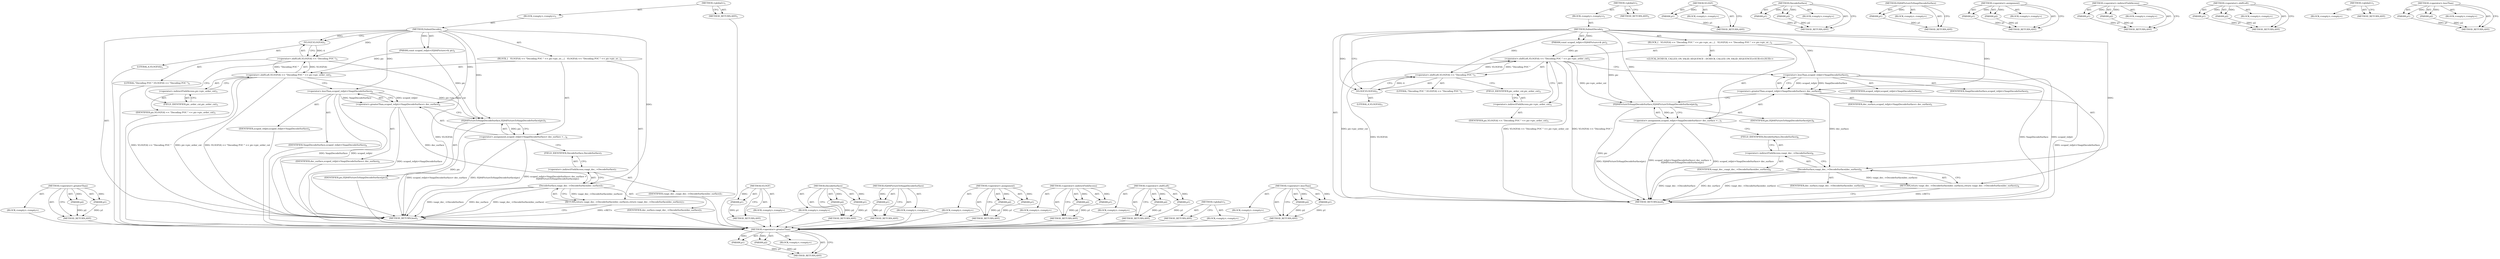 digraph "&lt;operator&gt;.lessThan" {
vulnerable_75 [label=<(METHOD,&lt;operator&gt;.greaterThan)>];
vulnerable_76 [label=<(PARAM,p1)>];
vulnerable_77 [label=<(PARAM,p2)>];
vulnerable_78 [label=<(BLOCK,&lt;empty&gt;,&lt;empty&gt;)>];
vulnerable_79 [label=<(METHOD_RETURN,ANY)>];
vulnerable_6 [label=<(METHOD,&lt;global&gt;)<SUB>1</SUB>>];
vulnerable_7 [label=<(BLOCK,&lt;empty&gt;,&lt;empty&gt;)<SUB>1</SUB>>];
vulnerable_8 [label=<(METHOD,SubmitDecode)<SUB>1</SUB>>];
vulnerable_9 [label=<(PARAM,const scoped_refptr&lt;H264Picture&gt;&amp; pic)<SUB>2</SUB>>];
vulnerable_10 [label=<(BLOCK,{
   VLOGF(4) &lt;&lt; &quot;Decoding POC &quot; &lt;&lt; pic-&gt;pic_or...,{
   VLOGF(4) &lt;&lt; &quot;Decoding POC &quot; &lt;&lt; pic-&gt;pic_or...)<SUB>2</SUB>>];
vulnerable_11 [label=<(&lt;operator&gt;.shiftLeft,VLOGF(4) &lt;&lt; &quot;Decoding POC &quot; &lt;&lt; pic-&gt;pic_order_cnt)<SUB>3</SUB>>];
vulnerable_12 [label=<(&lt;operator&gt;.shiftLeft,VLOGF(4) &lt;&lt; &quot;Decoding POC &quot;)<SUB>3</SUB>>];
vulnerable_13 [label=<(VLOGF,VLOGF(4))<SUB>3</SUB>>];
vulnerable_14 [label=<(LITERAL,4,VLOGF(4))<SUB>3</SUB>>];
vulnerable_15 [label=<(LITERAL,&quot;Decoding POC &quot;,VLOGF(4) &lt;&lt; &quot;Decoding POC &quot;)<SUB>3</SUB>>];
vulnerable_16 [label=<(&lt;operator&gt;.indirectFieldAccess,pic-&gt;pic_order_cnt)<SUB>3</SUB>>];
vulnerable_17 [label=<(IDENTIFIER,pic,VLOGF(4) &lt;&lt; &quot;Decoding POC &quot; &lt;&lt; pic-&gt;pic_order_cnt)<SUB>3</SUB>>];
vulnerable_18 [label=<(FIELD_IDENTIFIER,pic_order_cnt,pic_order_cnt)<SUB>3</SUB>>];
vulnerable_19 [label=<(&lt;operator&gt;.assignment,scoped_refptr&lt;VaapiDecodeSurface&gt; dec_surface =...)<SUB>4</SUB>>];
vulnerable_20 [label=<(&lt;operator&gt;.greaterThan,scoped_refptr&lt;VaapiDecodeSurface&gt; dec_surface)<SUB>4</SUB>>];
vulnerable_21 [label=<(&lt;operator&gt;.lessThan,scoped_refptr&lt;VaapiDecodeSurface)<SUB>4</SUB>>];
vulnerable_22 [label=<(IDENTIFIER,scoped_refptr,scoped_refptr&lt;VaapiDecodeSurface)<SUB>4</SUB>>];
vulnerable_23 [label=<(IDENTIFIER,VaapiDecodeSurface,scoped_refptr&lt;VaapiDecodeSurface)<SUB>4</SUB>>];
vulnerable_24 [label=<(IDENTIFIER,dec_surface,scoped_refptr&lt;VaapiDecodeSurface&gt; dec_surface)<SUB>4</SUB>>];
vulnerable_25 [label=<(H264PictureToVaapiDecodeSurface,H264PictureToVaapiDecodeSurface(pic))<SUB>5</SUB>>];
vulnerable_26 [label=<(IDENTIFIER,pic,H264PictureToVaapiDecodeSurface(pic))<SUB>5</SUB>>];
vulnerable_27 [label=<(RETURN,return vaapi_dec_-&gt;DecodeSurface(dec_surface);,return vaapi_dec_-&gt;DecodeSurface(dec_surface);)<SUB>7</SUB>>];
vulnerable_28 [label=<(DecodeSurface,vaapi_dec_-&gt;DecodeSurface(dec_surface))<SUB>7</SUB>>];
vulnerable_29 [label=<(&lt;operator&gt;.indirectFieldAccess,vaapi_dec_-&gt;DecodeSurface)<SUB>7</SUB>>];
vulnerable_30 [label=<(IDENTIFIER,vaapi_dec_,vaapi_dec_-&gt;DecodeSurface(dec_surface))<SUB>7</SUB>>];
vulnerable_31 [label=<(FIELD_IDENTIFIER,DecodeSurface,DecodeSurface)<SUB>7</SUB>>];
vulnerable_32 [label=<(IDENTIFIER,dec_surface,vaapi_dec_-&gt;DecodeSurface(dec_surface))<SUB>7</SUB>>];
vulnerable_33 [label=<(METHOD_RETURN,bool)<SUB>1</SUB>>];
vulnerable_35 [label=<(METHOD_RETURN,ANY)<SUB>1</SUB>>];
vulnerable_61 [label=<(METHOD,VLOGF)>];
vulnerable_62 [label=<(PARAM,p1)>];
vulnerable_63 [label=<(BLOCK,&lt;empty&gt;,&lt;empty&gt;)>];
vulnerable_64 [label=<(METHOD_RETURN,ANY)>];
vulnerable_89 [label=<(METHOD,DecodeSurface)>];
vulnerable_90 [label=<(PARAM,p1)>];
vulnerable_91 [label=<(PARAM,p2)>];
vulnerable_92 [label=<(BLOCK,&lt;empty&gt;,&lt;empty&gt;)>];
vulnerable_93 [label=<(METHOD_RETURN,ANY)>];
vulnerable_85 [label=<(METHOD,H264PictureToVaapiDecodeSurface)>];
vulnerable_86 [label=<(PARAM,p1)>];
vulnerable_87 [label=<(BLOCK,&lt;empty&gt;,&lt;empty&gt;)>];
vulnerable_88 [label=<(METHOD_RETURN,ANY)>];
vulnerable_70 [label=<(METHOD,&lt;operator&gt;.assignment)>];
vulnerable_71 [label=<(PARAM,p1)>];
vulnerable_72 [label=<(PARAM,p2)>];
vulnerable_73 [label=<(BLOCK,&lt;empty&gt;,&lt;empty&gt;)>];
vulnerable_74 [label=<(METHOD_RETURN,ANY)>];
vulnerable_65 [label=<(METHOD,&lt;operator&gt;.indirectFieldAccess)>];
vulnerable_66 [label=<(PARAM,p1)>];
vulnerable_67 [label=<(PARAM,p2)>];
vulnerable_68 [label=<(BLOCK,&lt;empty&gt;,&lt;empty&gt;)>];
vulnerable_69 [label=<(METHOD_RETURN,ANY)>];
vulnerable_56 [label=<(METHOD,&lt;operator&gt;.shiftLeft)>];
vulnerable_57 [label=<(PARAM,p1)>];
vulnerable_58 [label=<(PARAM,p2)>];
vulnerable_59 [label=<(BLOCK,&lt;empty&gt;,&lt;empty&gt;)>];
vulnerable_60 [label=<(METHOD_RETURN,ANY)>];
vulnerable_50 [label=<(METHOD,&lt;global&gt;)<SUB>1</SUB>>];
vulnerable_51 [label=<(BLOCK,&lt;empty&gt;,&lt;empty&gt;)>];
vulnerable_52 [label=<(METHOD_RETURN,ANY)>];
vulnerable_80 [label=<(METHOD,&lt;operator&gt;.lessThan)>];
vulnerable_81 [label=<(PARAM,p1)>];
vulnerable_82 [label=<(PARAM,p2)>];
vulnerable_83 [label=<(BLOCK,&lt;empty&gt;,&lt;empty&gt;)>];
vulnerable_84 [label=<(METHOD_RETURN,ANY)>];
fixed_78 [label=<(METHOD,&lt;operator&gt;.greaterThan)>];
fixed_79 [label=<(PARAM,p1)>];
fixed_80 [label=<(PARAM,p2)>];
fixed_81 [label=<(BLOCK,&lt;empty&gt;,&lt;empty&gt;)>];
fixed_82 [label=<(METHOD_RETURN,ANY)>];
fixed_6 [label=<(METHOD,&lt;global&gt;)<SUB>1</SUB>>];
fixed_7 [label=<(BLOCK,&lt;empty&gt;,&lt;empty&gt;)<SUB>1</SUB>>];
fixed_8 [label=<(METHOD,SubmitDecode)<SUB>1</SUB>>];
fixed_9 [label=<(PARAM,const scoped_refptr&lt;H264Picture&gt;&amp; pic)<SUB>2</SUB>>];
fixed_10 [label=<(BLOCK,{
   VLOGF(4) &lt;&lt; &quot;Decoding POC &quot; &lt;&lt; pic-&gt;pic_or...,{
   VLOGF(4) &lt;&lt; &quot;Decoding POC &quot; &lt;&lt; pic-&gt;pic_or...)<SUB>2</SUB>>];
fixed_11 [label=<(&lt;operator&gt;.shiftLeft,VLOGF(4) &lt;&lt; &quot;Decoding POC &quot; &lt;&lt; pic-&gt;pic_order_cnt)<SUB>3</SUB>>];
fixed_12 [label=<(&lt;operator&gt;.shiftLeft,VLOGF(4) &lt;&lt; &quot;Decoding POC &quot;)<SUB>3</SUB>>];
fixed_13 [label=<(VLOGF,VLOGF(4))<SUB>3</SUB>>];
fixed_14 [label=<(LITERAL,4,VLOGF(4))<SUB>3</SUB>>];
fixed_15 [label=<(LITERAL,&quot;Decoding POC &quot;,VLOGF(4) &lt;&lt; &quot;Decoding POC &quot;)<SUB>3</SUB>>];
fixed_16 [label=<(&lt;operator&gt;.indirectFieldAccess,pic-&gt;pic_order_cnt)<SUB>3</SUB>>];
fixed_17 [label=<(IDENTIFIER,pic,VLOGF(4) &lt;&lt; &quot;Decoding POC &quot; &lt;&lt; pic-&gt;pic_order_cnt)<SUB>3</SUB>>];
fixed_18 [label=<(FIELD_IDENTIFIER,pic_order_cnt,pic_order_cnt)<SUB>3</SUB>>];
fixed_19 [label="<(LOCAL,DCHECK_CALLED_ON_VALID_SEQUENCE : DCHECK_CALLED_ON_VALID_SEQUENCE)<SUB>4</SUB>>"];
fixed_20 [label=<(&lt;operator&gt;.assignment,scoped_refptr&lt;VaapiDecodeSurface&gt; dec_surface =...)<SUB>5</SUB>>];
fixed_21 [label=<(&lt;operator&gt;.greaterThan,scoped_refptr&lt;VaapiDecodeSurface&gt; dec_surface)<SUB>5</SUB>>];
fixed_22 [label=<(&lt;operator&gt;.lessThan,scoped_refptr&lt;VaapiDecodeSurface)<SUB>5</SUB>>];
fixed_23 [label=<(IDENTIFIER,scoped_refptr,scoped_refptr&lt;VaapiDecodeSurface)<SUB>5</SUB>>];
fixed_24 [label=<(IDENTIFIER,VaapiDecodeSurface,scoped_refptr&lt;VaapiDecodeSurface)<SUB>5</SUB>>];
fixed_25 [label=<(IDENTIFIER,dec_surface,scoped_refptr&lt;VaapiDecodeSurface&gt; dec_surface)<SUB>5</SUB>>];
fixed_26 [label=<(H264PictureToVaapiDecodeSurface,H264PictureToVaapiDecodeSurface(pic))<SUB>6</SUB>>];
fixed_27 [label=<(IDENTIFIER,pic,H264PictureToVaapiDecodeSurface(pic))<SUB>6</SUB>>];
fixed_28 [label=<(RETURN,return vaapi_dec_-&gt;DecodeSurface(dec_surface);,return vaapi_dec_-&gt;DecodeSurface(dec_surface);)<SUB>8</SUB>>];
fixed_29 [label=<(DecodeSurface,vaapi_dec_-&gt;DecodeSurface(dec_surface))<SUB>8</SUB>>];
fixed_30 [label=<(&lt;operator&gt;.indirectFieldAccess,vaapi_dec_-&gt;DecodeSurface)<SUB>8</SUB>>];
fixed_31 [label=<(IDENTIFIER,vaapi_dec_,vaapi_dec_-&gt;DecodeSurface(dec_surface))<SUB>8</SUB>>];
fixed_32 [label=<(FIELD_IDENTIFIER,DecodeSurface,DecodeSurface)<SUB>8</SUB>>];
fixed_33 [label=<(IDENTIFIER,dec_surface,vaapi_dec_-&gt;DecodeSurface(dec_surface))<SUB>8</SUB>>];
fixed_34 [label=<(METHOD_RETURN,bool)<SUB>1</SUB>>];
fixed_36 [label=<(METHOD_RETURN,ANY)<SUB>1</SUB>>];
fixed_64 [label=<(METHOD,VLOGF)>];
fixed_65 [label=<(PARAM,p1)>];
fixed_66 [label=<(BLOCK,&lt;empty&gt;,&lt;empty&gt;)>];
fixed_67 [label=<(METHOD_RETURN,ANY)>];
fixed_92 [label=<(METHOD,DecodeSurface)>];
fixed_93 [label=<(PARAM,p1)>];
fixed_94 [label=<(PARAM,p2)>];
fixed_95 [label=<(BLOCK,&lt;empty&gt;,&lt;empty&gt;)>];
fixed_96 [label=<(METHOD_RETURN,ANY)>];
fixed_88 [label=<(METHOD,H264PictureToVaapiDecodeSurface)>];
fixed_89 [label=<(PARAM,p1)>];
fixed_90 [label=<(BLOCK,&lt;empty&gt;,&lt;empty&gt;)>];
fixed_91 [label=<(METHOD_RETURN,ANY)>];
fixed_73 [label=<(METHOD,&lt;operator&gt;.assignment)>];
fixed_74 [label=<(PARAM,p1)>];
fixed_75 [label=<(PARAM,p2)>];
fixed_76 [label=<(BLOCK,&lt;empty&gt;,&lt;empty&gt;)>];
fixed_77 [label=<(METHOD_RETURN,ANY)>];
fixed_68 [label=<(METHOD,&lt;operator&gt;.indirectFieldAccess)>];
fixed_69 [label=<(PARAM,p1)>];
fixed_70 [label=<(PARAM,p2)>];
fixed_71 [label=<(BLOCK,&lt;empty&gt;,&lt;empty&gt;)>];
fixed_72 [label=<(METHOD_RETURN,ANY)>];
fixed_59 [label=<(METHOD,&lt;operator&gt;.shiftLeft)>];
fixed_60 [label=<(PARAM,p1)>];
fixed_61 [label=<(PARAM,p2)>];
fixed_62 [label=<(BLOCK,&lt;empty&gt;,&lt;empty&gt;)>];
fixed_63 [label=<(METHOD_RETURN,ANY)>];
fixed_53 [label=<(METHOD,&lt;global&gt;)<SUB>1</SUB>>];
fixed_54 [label=<(BLOCK,&lt;empty&gt;,&lt;empty&gt;)>];
fixed_55 [label=<(METHOD_RETURN,ANY)>];
fixed_83 [label=<(METHOD,&lt;operator&gt;.lessThan)>];
fixed_84 [label=<(PARAM,p1)>];
fixed_85 [label=<(PARAM,p2)>];
fixed_86 [label=<(BLOCK,&lt;empty&gt;,&lt;empty&gt;)>];
fixed_87 [label=<(METHOD_RETURN,ANY)>];
vulnerable_75 -> vulnerable_76  [key=0, label="AST: "];
vulnerable_75 -> vulnerable_76  [key=1, label="DDG: "];
vulnerable_75 -> vulnerable_78  [key=0, label="AST: "];
vulnerable_75 -> vulnerable_77  [key=0, label="AST: "];
vulnerable_75 -> vulnerable_77  [key=1, label="DDG: "];
vulnerable_75 -> vulnerable_79  [key=0, label="AST: "];
vulnerable_75 -> vulnerable_79  [key=1, label="CFG: "];
vulnerable_76 -> vulnerable_79  [key=0, label="DDG: p1"];
vulnerable_77 -> vulnerable_79  [key=0, label="DDG: p2"];
vulnerable_78 -> fixed_78  [key=0];
vulnerable_79 -> fixed_78  [key=0];
vulnerable_6 -> vulnerable_7  [key=0, label="AST: "];
vulnerable_6 -> vulnerable_35  [key=0, label="AST: "];
vulnerable_6 -> vulnerable_35  [key=1, label="CFG: "];
vulnerable_7 -> vulnerable_8  [key=0, label="AST: "];
vulnerable_8 -> vulnerable_9  [key=0, label="AST: "];
vulnerable_8 -> vulnerable_9  [key=1, label="DDG: "];
vulnerable_8 -> vulnerable_10  [key=0, label="AST: "];
vulnerable_8 -> vulnerable_33  [key=0, label="AST: "];
vulnerable_8 -> vulnerable_13  [key=0, label="CFG: "];
vulnerable_8 -> vulnerable_13  [key=1, label="DDG: "];
vulnerable_8 -> vulnerable_12  [key=0, label="DDG: "];
vulnerable_8 -> vulnerable_20  [key=0, label="DDG: "];
vulnerable_8 -> vulnerable_25  [key=0, label="DDG: "];
vulnerable_8 -> vulnerable_28  [key=0, label="DDG: "];
vulnerable_8 -> vulnerable_21  [key=0, label="DDG: "];
vulnerable_9 -> vulnerable_11  [key=0, label="DDG: pic"];
vulnerable_9 -> vulnerable_25  [key=0, label="DDG: pic"];
vulnerable_10 -> vulnerable_11  [key=0, label="AST: "];
vulnerable_10 -> vulnerable_19  [key=0, label="AST: "];
vulnerable_10 -> vulnerable_27  [key=0, label="AST: "];
vulnerable_11 -> vulnerable_12  [key=0, label="AST: "];
vulnerable_11 -> vulnerable_16  [key=0, label="AST: "];
vulnerable_11 -> vulnerable_21  [key=0, label="CFG: "];
vulnerable_11 -> vulnerable_33  [key=0, label="DDG: VLOGF(4) &lt;&lt; &quot;Decoding POC &quot;"];
vulnerable_11 -> vulnerable_33  [key=1, label="DDG: pic-&gt;pic_order_cnt"];
vulnerable_11 -> vulnerable_33  [key=2, label="DDG: VLOGF(4) &lt;&lt; &quot;Decoding POC &quot; &lt;&lt; pic-&gt;pic_order_cnt"];
vulnerable_11 -> vulnerable_25  [key=0, label="DDG: pic-&gt;pic_order_cnt"];
vulnerable_12 -> vulnerable_13  [key=0, label="AST: "];
vulnerable_12 -> vulnerable_15  [key=0, label="AST: "];
vulnerable_12 -> vulnerable_18  [key=0, label="CFG: "];
vulnerable_12 -> vulnerable_33  [key=0, label="DDG: VLOGF(4)"];
vulnerable_12 -> vulnerable_11  [key=0, label="DDG: VLOGF(4)"];
vulnerable_12 -> vulnerable_11  [key=1, label="DDG: &quot;Decoding POC &quot;"];
vulnerable_13 -> vulnerable_14  [key=0, label="AST: "];
vulnerable_13 -> vulnerable_12  [key=0, label="CFG: "];
vulnerable_13 -> vulnerable_12  [key=1, label="DDG: 4"];
vulnerable_14 -> fixed_78  [key=0];
vulnerable_15 -> fixed_78  [key=0];
vulnerable_16 -> vulnerable_17  [key=0, label="AST: "];
vulnerable_16 -> vulnerable_18  [key=0, label="AST: "];
vulnerable_16 -> vulnerable_11  [key=0, label="CFG: "];
vulnerable_17 -> fixed_78  [key=0];
vulnerable_18 -> vulnerable_16  [key=0, label="CFG: "];
vulnerable_19 -> vulnerable_20  [key=0, label="AST: "];
vulnerable_19 -> vulnerable_25  [key=0, label="AST: "];
vulnerable_19 -> vulnerable_31  [key=0, label="CFG: "];
vulnerable_19 -> vulnerable_33  [key=0, label="DDG: scoped_refptr&lt;VaapiDecodeSurface&gt; dec_surface"];
vulnerable_19 -> vulnerable_33  [key=1, label="DDG: H264PictureToVaapiDecodeSurface(pic)"];
vulnerable_19 -> vulnerable_33  [key=2, label="DDG: scoped_refptr&lt;VaapiDecodeSurface&gt; dec_surface =
       H264PictureToVaapiDecodeSurface(pic)"];
vulnerable_20 -> vulnerable_21  [key=0, label="AST: "];
vulnerable_20 -> vulnerable_24  [key=0, label="AST: "];
vulnerable_20 -> vulnerable_25  [key=0, label="CFG: "];
vulnerable_20 -> vulnerable_33  [key=0, label="DDG: scoped_refptr&lt;VaapiDecodeSurface"];
vulnerable_20 -> vulnerable_28  [key=0, label="DDG: dec_surface"];
vulnerable_21 -> vulnerable_22  [key=0, label="AST: "];
vulnerable_21 -> vulnerable_23  [key=0, label="AST: "];
vulnerable_21 -> vulnerable_20  [key=0, label="CFG: "];
vulnerable_21 -> vulnerable_20  [key=1, label="DDG: scoped_refptr"];
vulnerable_21 -> vulnerable_20  [key=2, label="DDG: VaapiDecodeSurface"];
vulnerable_21 -> vulnerable_33  [key=0, label="DDG: VaapiDecodeSurface"];
vulnerable_21 -> vulnerable_33  [key=1, label="DDG: scoped_refptr"];
vulnerable_22 -> fixed_78  [key=0];
vulnerable_23 -> fixed_78  [key=0];
vulnerable_24 -> fixed_78  [key=0];
vulnerable_25 -> vulnerable_26  [key=0, label="AST: "];
vulnerable_25 -> vulnerable_19  [key=0, label="CFG: "];
vulnerable_25 -> vulnerable_19  [key=1, label="DDG: pic"];
vulnerable_25 -> vulnerable_33  [key=0, label="DDG: pic"];
vulnerable_26 -> fixed_78  [key=0];
vulnerable_27 -> vulnerable_28  [key=0, label="AST: "];
vulnerable_27 -> vulnerable_33  [key=0, label="CFG: "];
vulnerable_27 -> vulnerable_33  [key=1, label="DDG: &lt;RET&gt;"];
vulnerable_28 -> vulnerable_29  [key=0, label="AST: "];
vulnerable_28 -> vulnerable_32  [key=0, label="AST: "];
vulnerable_28 -> vulnerable_27  [key=0, label="CFG: "];
vulnerable_28 -> vulnerable_27  [key=1, label="DDG: vaapi_dec_-&gt;DecodeSurface(dec_surface)"];
vulnerable_28 -> vulnerable_33  [key=0, label="DDG: vaapi_dec_-&gt;DecodeSurface"];
vulnerable_28 -> vulnerable_33  [key=1, label="DDG: dec_surface"];
vulnerable_28 -> vulnerable_33  [key=2, label="DDG: vaapi_dec_-&gt;DecodeSurface(dec_surface)"];
vulnerable_29 -> vulnerable_30  [key=0, label="AST: "];
vulnerable_29 -> vulnerable_31  [key=0, label="AST: "];
vulnerable_29 -> vulnerable_28  [key=0, label="CFG: "];
vulnerable_30 -> fixed_78  [key=0];
vulnerable_31 -> vulnerable_29  [key=0, label="CFG: "];
vulnerable_32 -> fixed_78  [key=0];
vulnerable_33 -> fixed_78  [key=0];
vulnerable_35 -> fixed_78  [key=0];
vulnerable_61 -> vulnerable_62  [key=0, label="AST: "];
vulnerable_61 -> vulnerable_62  [key=1, label="DDG: "];
vulnerable_61 -> vulnerable_63  [key=0, label="AST: "];
vulnerable_61 -> vulnerable_64  [key=0, label="AST: "];
vulnerable_61 -> vulnerable_64  [key=1, label="CFG: "];
vulnerable_62 -> vulnerable_64  [key=0, label="DDG: p1"];
vulnerable_63 -> fixed_78  [key=0];
vulnerable_64 -> fixed_78  [key=0];
vulnerable_89 -> vulnerable_90  [key=0, label="AST: "];
vulnerable_89 -> vulnerable_90  [key=1, label="DDG: "];
vulnerable_89 -> vulnerable_92  [key=0, label="AST: "];
vulnerable_89 -> vulnerable_91  [key=0, label="AST: "];
vulnerable_89 -> vulnerable_91  [key=1, label="DDG: "];
vulnerable_89 -> vulnerable_93  [key=0, label="AST: "];
vulnerable_89 -> vulnerable_93  [key=1, label="CFG: "];
vulnerable_90 -> vulnerable_93  [key=0, label="DDG: p1"];
vulnerable_91 -> vulnerable_93  [key=0, label="DDG: p2"];
vulnerable_92 -> fixed_78  [key=0];
vulnerable_93 -> fixed_78  [key=0];
vulnerable_85 -> vulnerable_86  [key=0, label="AST: "];
vulnerable_85 -> vulnerable_86  [key=1, label="DDG: "];
vulnerable_85 -> vulnerable_87  [key=0, label="AST: "];
vulnerable_85 -> vulnerable_88  [key=0, label="AST: "];
vulnerable_85 -> vulnerable_88  [key=1, label="CFG: "];
vulnerable_86 -> vulnerable_88  [key=0, label="DDG: p1"];
vulnerable_87 -> fixed_78  [key=0];
vulnerable_88 -> fixed_78  [key=0];
vulnerable_70 -> vulnerable_71  [key=0, label="AST: "];
vulnerable_70 -> vulnerable_71  [key=1, label="DDG: "];
vulnerable_70 -> vulnerable_73  [key=0, label="AST: "];
vulnerable_70 -> vulnerable_72  [key=0, label="AST: "];
vulnerable_70 -> vulnerable_72  [key=1, label="DDG: "];
vulnerable_70 -> vulnerable_74  [key=0, label="AST: "];
vulnerable_70 -> vulnerable_74  [key=1, label="CFG: "];
vulnerable_71 -> vulnerable_74  [key=0, label="DDG: p1"];
vulnerable_72 -> vulnerable_74  [key=0, label="DDG: p2"];
vulnerable_73 -> fixed_78  [key=0];
vulnerable_74 -> fixed_78  [key=0];
vulnerable_65 -> vulnerable_66  [key=0, label="AST: "];
vulnerable_65 -> vulnerable_66  [key=1, label="DDG: "];
vulnerable_65 -> vulnerable_68  [key=0, label="AST: "];
vulnerable_65 -> vulnerable_67  [key=0, label="AST: "];
vulnerable_65 -> vulnerable_67  [key=1, label="DDG: "];
vulnerable_65 -> vulnerable_69  [key=0, label="AST: "];
vulnerable_65 -> vulnerable_69  [key=1, label="CFG: "];
vulnerable_66 -> vulnerable_69  [key=0, label="DDG: p1"];
vulnerable_67 -> vulnerable_69  [key=0, label="DDG: p2"];
vulnerable_68 -> fixed_78  [key=0];
vulnerable_69 -> fixed_78  [key=0];
vulnerable_56 -> vulnerable_57  [key=0, label="AST: "];
vulnerable_56 -> vulnerable_57  [key=1, label="DDG: "];
vulnerable_56 -> vulnerable_59  [key=0, label="AST: "];
vulnerable_56 -> vulnerable_58  [key=0, label="AST: "];
vulnerable_56 -> vulnerable_58  [key=1, label="DDG: "];
vulnerable_56 -> vulnerable_60  [key=0, label="AST: "];
vulnerable_56 -> vulnerable_60  [key=1, label="CFG: "];
vulnerable_57 -> vulnerable_60  [key=0, label="DDG: p1"];
vulnerable_58 -> vulnerable_60  [key=0, label="DDG: p2"];
vulnerable_59 -> fixed_78  [key=0];
vulnerable_60 -> fixed_78  [key=0];
vulnerable_50 -> vulnerable_51  [key=0, label="AST: "];
vulnerable_50 -> vulnerable_52  [key=0, label="AST: "];
vulnerable_50 -> vulnerable_52  [key=1, label="CFG: "];
vulnerable_51 -> fixed_78  [key=0];
vulnerable_52 -> fixed_78  [key=0];
vulnerable_80 -> vulnerable_81  [key=0, label="AST: "];
vulnerable_80 -> vulnerable_81  [key=1, label="DDG: "];
vulnerable_80 -> vulnerable_83  [key=0, label="AST: "];
vulnerable_80 -> vulnerable_82  [key=0, label="AST: "];
vulnerable_80 -> vulnerable_82  [key=1, label="DDG: "];
vulnerable_80 -> vulnerable_84  [key=0, label="AST: "];
vulnerable_80 -> vulnerable_84  [key=1, label="CFG: "];
vulnerable_81 -> vulnerable_84  [key=0, label="DDG: p1"];
vulnerable_82 -> vulnerable_84  [key=0, label="DDG: p2"];
vulnerable_83 -> fixed_78  [key=0];
vulnerable_84 -> fixed_78  [key=0];
fixed_78 -> fixed_79  [key=0, label="AST: "];
fixed_78 -> fixed_79  [key=1, label="DDG: "];
fixed_78 -> fixed_81  [key=0, label="AST: "];
fixed_78 -> fixed_80  [key=0, label="AST: "];
fixed_78 -> fixed_80  [key=1, label="DDG: "];
fixed_78 -> fixed_82  [key=0, label="AST: "];
fixed_78 -> fixed_82  [key=1, label="CFG: "];
fixed_79 -> fixed_82  [key=0, label="DDG: p1"];
fixed_80 -> fixed_82  [key=0, label="DDG: p2"];
fixed_6 -> fixed_7  [key=0, label="AST: "];
fixed_6 -> fixed_36  [key=0, label="AST: "];
fixed_6 -> fixed_36  [key=1, label="CFG: "];
fixed_7 -> fixed_8  [key=0, label="AST: "];
fixed_8 -> fixed_9  [key=0, label="AST: "];
fixed_8 -> fixed_9  [key=1, label="DDG: "];
fixed_8 -> fixed_10  [key=0, label="AST: "];
fixed_8 -> fixed_34  [key=0, label="AST: "];
fixed_8 -> fixed_13  [key=0, label="CFG: "];
fixed_8 -> fixed_13  [key=1, label="DDG: "];
fixed_8 -> fixed_12  [key=0, label="DDG: "];
fixed_8 -> fixed_21  [key=0, label="DDG: "];
fixed_8 -> fixed_26  [key=0, label="DDG: "];
fixed_8 -> fixed_29  [key=0, label="DDG: "];
fixed_8 -> fixed_22  [key=0, label="DDG: "];
fixed_9 -> fixed_11  [key=0, label="DDG: pic"];
fixed_9 -> fixed_26  [key=0, label="DDG: pic"];
fixed_10 -> fixed_11  [key=0, label="AST: "];
fixed_10 -> fixed_19  [key=0, label="AST: "];
fixed_10 -> fixed_20  [key=0, label="AST: "];
fixed_10 -> fixed_28  [key=0, label="AST: "];
fixed_11 -> fixed_12  [key=0, label="AST: "];
fixed_11 -> fixed_16  [key=0, label="AST: "];
fixed_11 -> fixed_22  [key=0, label="CFG: "];
fixed_11 -> fixed_34  [key=0, label="DDG: VLOGF(4) &lt;&lt; &quot;Decoding POC &quot;"];
fixed_11 -> fixed_34  [key=1, label="DDG: pic-&gt;pic_order_cnt"];
fixed_11 -> fixed_34  [key=2, label="DDG: VLOGF(4) &lt;&lt; &quot;Decoding POC &quot; &lt;&lt; pic-&gt;pic_order_cnt"];
fixed_11 -> fixed_26  [key=0, label="DDG: pic-&gt;pic_order_cnt"];
fixed_12 -> fixed_13  [key=0, label="AST: "];
fixed_12 -> fixed_15  [key=0, label="AST: "];
fixed_12 -> fixed_18  [key=0, label="CFG: "];
fixed_12 -> fixed_34  [key=0, label="DDG: VLOGF(4)"];
fixed_12 -> fixed_11  [key=0, label="DDG: VLOGF(4)"];
fixed_12 -> fixed_11  [key=1, label="DDG: &quot;Decoding POC &quot;"];
fixed_13 -> fixed_14  [key=0, label="AST: "];
fixed_13 -> fixed_12  [key=0, label="CFG: "];
fixed_13 -> fixed_12  [key=1, label="DDG: 4"];
fixed_16 -> fixed_17  [key=0, label="AST: "];
fixed_16 -> fixed_18  [key=0, label="AST: "];
fixed_16 -> fixed_11  [key=0, label="CFG: "];
fixed_18 -> fixed_16  [key=0, label="CFG: "];
fixed_20 -> fixed_21  [key=0, label="AST: "];
fixed_20 -> fixed_26  [key=0, label="AST: "];
fixed_20 -> fixed_32  [key=0, label="CFG: "];
fixed_20 -> fixed_34  [key=0, label="DDG: scoped_refptr&lt;VaapiDecodeSurface&gt; dec_surface"];
fixed_20 -> fixed_34  [key=1, label="DDG: H264PictureToVaapiDecodeSurface(pic)"];
fixed_20 -> fixed_34  [key=2, label="DDG: scoped_refptr&lt;VaapiDecodeSurface&gt; dec_surface =
       H264PictureToVaapiDecodeSurface(pic)"];
fixed_21 -> fixed_22  [key=0, label="AST: "];
fixed_21 -> fixed_25  [key=0, label="AST: "];
fixed_21 -> fixed_26  [key=0, label="CFG: "];
fixed_21 -> fixed_34  [key=0, label="DDG: scoped_refptr&lt;VaapiDecodeSurface"];
fixed_21 -> fixed_29  [key=0, label="DDG: dec_surface"];
fixed_22 -> fixed_23  [key=0, label="AST: "];
fixed_22 -> fixed_24  [key=0, label="AST: "];
fixed_22 -> fixed_21  [key=0, label="CFG: "];
fixed_22 -> fixed_21  [key=1, label="DDG: scoped_refptr"];
fixed_22 -> fixed_21  [key=2, label="DDG: VaapiDecodeSurface"];
fixed_22 -> fixed_34  [key=0, label="DDG: VaapiDecodeSurface"];
fixed_22 -> fixed_34  [key=1, label="DDG: scoped_refptr"];
fixed_26 -> fixed_27  [key=0, label="AST: "];
fixed_26 -> fixed_20  [key=0, label="CFG: "];
fixed_26 -> fixed_20  [key=1, label="DDG: pic"];
fixed_26 -> fixed_34  [key=0, label="DDG: pic"];
fixed_28 -> fixed_29  [key=0, label="AST: "];
fixed_28 -> fixed_34  [key=0, label="CFG: "];
fixed_28 -> fixed_34  [key=1, label="DDG: &lt;RET&gt;"];
fixed_29 -> fixed_30  [key=0, label="AST: "];
fixed_29 -> fixed_33  [key=0, label="AST: "];
fixed_29 -> fixed_28  [key=0, label="CFG: "];
fixed_29 -> fixed_28  [key=1, label="DDG: vaapi_dec_-&gt;DecodeSurface(dec_surface)"];
fixed_29 -> fixed_34  [key=0, label="DDG: vaapi_dec_-&gt;DecodeSurface"];
fixed_29 -> fixed_34  [key=1, label="DDG: dec_surface"];
fixed_29 -> fixed_34  [key=2, label="DDG: vaapi_dec_-&gt;DecodeSurface(dec_surface)"];
fixed_30 -> fixed_31  [key=0, label="AST: "];
fixed_30 -> fixed_32  [key=0, label="AST: "];
fixed_30 -> fixed_29  [key=0, label="CFG: "];
fixed_32 -> fixed_30  [key=0, label="CFG: "];
fixed_64 -> fixed_65  [key=0, label="AST: "];
fixed_64 -> fixed_65  [key=1, label="DDG: "];
fixed_64 -> fixed_66  [key=0, label="AST: "];
fixed_64 -> fixed_67  [key=0, label="AST: "];
fixed_64 -> fixed_67  [key=1, label="CFG: "];
fixed_65 -> fixed_67  [key=0, label="DDG: p1"];
fixed_92 -> fixed_93  [key=0, label="AST: "];
fixed_92 -> fixed_93  [key=1, label="DDG: "];
fixed_92 -> fixed_95  [key=0, label="AST: "];
fixed_92 -> fixed_94  [key=0, label="AST: "];
fixed_92 -> fixed_94  [key=1, label="DDG: "];
fixed_92 -> fixed_96  [key=0, label="AST: "];
fixed_92 -> fixed_96  [key=1, label="CFG: "];
fixed_93 -> fixed_96  [key=0, label="DDG: p1"];
fixed_94 -> fixed_96  [key=0, label="DDG: p2"];
fixed_88 -> fixed_89  [key=0, label="AST: "];
fixed_88 -> fixed_89  [key=1, label="DDG: "];
fixed_88 -> fixed_90  [key=0, label="AST: "];
fixed_88 -> fixed_91  [key=0, label="AST: "];
fixed_88 -> fixed_91  [key=1, label="CFG: "];
fixed_89 -> fixed_91  [key=0, label="DDG: p1"];
fixed_73 -> fixed_74  [key=0, label="AST: "];
fixed_73 -> fixed_74  [key=1, label="DDG: "];
fixed_73 -> fixed_76  [key=0, label="AST: "];
fixed_73 -> fixed_75  [key=0, label="AST: "];
fixed_73 -> fixed_75  [key=1, label="DDG: "];
fixed_73 -> fixed_77  [key=0, label="AST: "];
fixed_73 -> fixed_77  [key=1, label="CFG: "];
fixed_74 -> fixed_77  [key=0, label="DDG: p1"];
fixed_75 -> fixed_77  [key=0, label="DDG: p2"];
fixed_68 -> fixed_69  [key=0, label="AST: "];
fixed_68 -> fixed_69  [key=1, label="DDG: "];
fixed_68 -> fixed_71  [key=0, label="AST: "];
fixed_68 -> fixed_70  [key=0, label="AST: "];
fixed_68 -> fixed_70  [key=1, label="DDG: "];
fixed_68 -> fixed_72  [key=0, label="AST: "];
fixed_68 -> fixed_72  [key=1, label="CFG: "];
fixed_69 -> fixed_72  [key=0, label="DDG: p1"];
fixed_70 -> fixed_72  [key=0, label="DDG: p2"];
fixed_59 -> fixed_60  [key=0, label="AST: "];
fixed_59 -> fixed_60  [key=1, label="DDG: "];
fixed_59 -> fixed_62  [key=0, label="AST: "];
fixed_59 -> fixed_61  [key=0, label="AST: "];
fixed_59 -> fixed_61  [key=1, label="DDG: "];
fixed_59 -> fixed_63  [key=0, label="AST: "];
fixed_59 -> fixed_63  [key=1, label="CFG: "];
fixed_60 -> fixed_63  [key=0, label="DDG: p1"];
fixed_61 -> fixed_63  [key=0, label="DDG: p2"];
fixed_53 -> fixed_54  [key=0, label="AST: "];
fixed_53 -> fixed_55  [key=0, label="AST: "];
fixed_53 -> fixed_55  [key=1, label="CFG: "];
fixed_83 -> fixed_84  [key=0, label="AST: "];
fixed_83 -> fixed_84  [key=1, label="DDG: "];
fixed_83 -> fixed_86  [key=0, label="AST: "];
fixed_83 -> fixed_85  [key=0, label="AST: "];
fixed_83 -> fixed_85  [key=1, label="DDG: "];
fixed_83 -> fixed_87  [key=0, label="AST: "];
fixed_83 -> fixed_87  [key=1, label="CFG: "];
fixed_84 -> fixed_87  [key=0, label="DDG: p1"];
fixed_85 -> fixed_87  [key=0, label="DDG: p2"];
}
